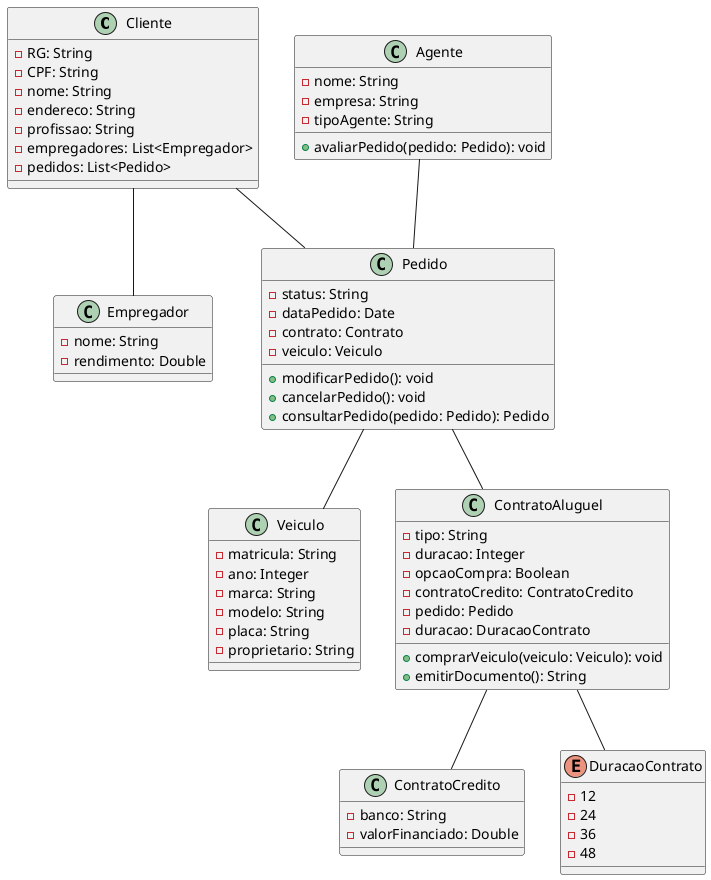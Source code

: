 @startuml

class Cliente {
  -RG: String
  -CPF: String
  -nome: String
  -endereco: String
  -profissao: String
  -empregadores: List<Empregador>
  -pedidos: List<Pedido>
}

class Agente {
  -nome: String
  -empresa: String
  -tipoAgente: String
  +avaliarPedido(pedido: Pedido): void
}

class Empregador {
  -nome: String
  -rendimento: Double
}

class Pedido {
  -status: String
  -dataPedido: Date
  -contrato: Contrato
  -veiculo: Veiculo
  +modificarPedido(): void
  +cancelarPedido(): void
  +consultarPedido(pedido: Pedido): Pedido
}

class Veiculo {
  -matricula: String
  -ano: Integer
  -marca: String
  -modelo: String
  -placa: String
  -proprietario: String
}

class ContratoAluguel {
  -tipo: String
  -duracao: Integer
  -opcaoCompra: Boolean
  -contratoCredito: ContratoCredito
  - pedido: Pedido
  - duracao: DuracaoContrato
  +comprarVeiculo(veiculo: Veiculo): void
  +emitirDocumento(): String
}

class ContratoCredito {
  -banco: String
  -valorFinanciado: Double
}

enum DuracaoContrato {
    - 12
    - 24
    - 36
    - 48
}

ContratoAluguel -- DuracaoContrato
Cliente --  Pedido
Agente  -- Pedido
Pedido -- Veiculo
Pedido -- ContratoAluguel
ContratoAluguel -- ContratoCredito
Cliente -- Empregador
@enduml
